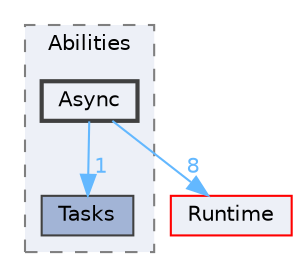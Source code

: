 digraph "Async"
{
 // INTERACTIVE_SVG=YES
 // LATEX_PDF_SIZE
  bgcolor="transparent";
  edge [fontname=Helvetica,fontsize=10,labelfontname=Helvetica,labelfontsize=10];
  node [fontname=Helvetica,fontsize=10,shape=box,height=0.2,width=0.4];
  compound=true
  subgraph clusterdir_8f04d17df331c33b3fa403656f343060 {
    graph [ bgcolor="#edf0f7", pencolor="grey50", label="Abilities", fontname=Helvetica,fontsize=10 style="filled,dashed", URL="dir_8f04d17df331c33b3fa403656f343060.html",tooltip=""]
  dir_803050938e309fc75e4f34a623f4e2b6 [label="Tasks", fillcolor="#a2b4d6", color="grey25", style="filled", URL="dir_803050938e309fc75e4f34a623f4e2b6.html",tooltip=""];
  dir_0e1e773932120c3b14e96234e02a9690 [label="Async", fillcolor="#edf0f7", color="grey25", style="filled,bold", URL="dir_0e1e773932120c3b14e96234e02a9690.html",tooltip=""];
  }
  dir_7536b172fbd480bfd146a1b1acd6856b [label="Runtime", fillcolor="#edf0f7", color="red", style="filled", URL="dir_7536b172fbd480bfd146a1b1acd6856b.html",tooltip=""];
  dir_0e1e773932120c3b14e96234e02a9690->dir_7536b172fbd480bfd146a1b1acd6856b [headlabel="8", labeldistance=1.5 headhref="dir_000064_000984.html" href="dir_000064_000984.html" color="steelblue1" fontcolor="steelblue1"];
  dir_0e1e773932120c3b14e96234e02a9690->dir_803050938e309fc75e4f34a623f4e2b6 [headlabel="1", labeldistance=1.5 headhref="dir_000064_001169.html" href="dir_000064_001169.html" color="steelblue1" fontcolor="steelblue1"];
}
